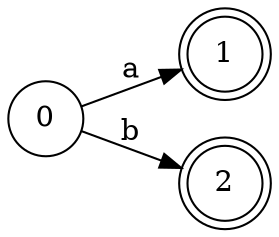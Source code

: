 digraph finite_state_machine {
	rankdir=LR;
	size="8,5"
	node [shape = doublecircle]; 1 2;
	node [shape = circle];
	0 -> 1 [ label = "a" ];
	0 -> 2 [ label = "b" ];
}
